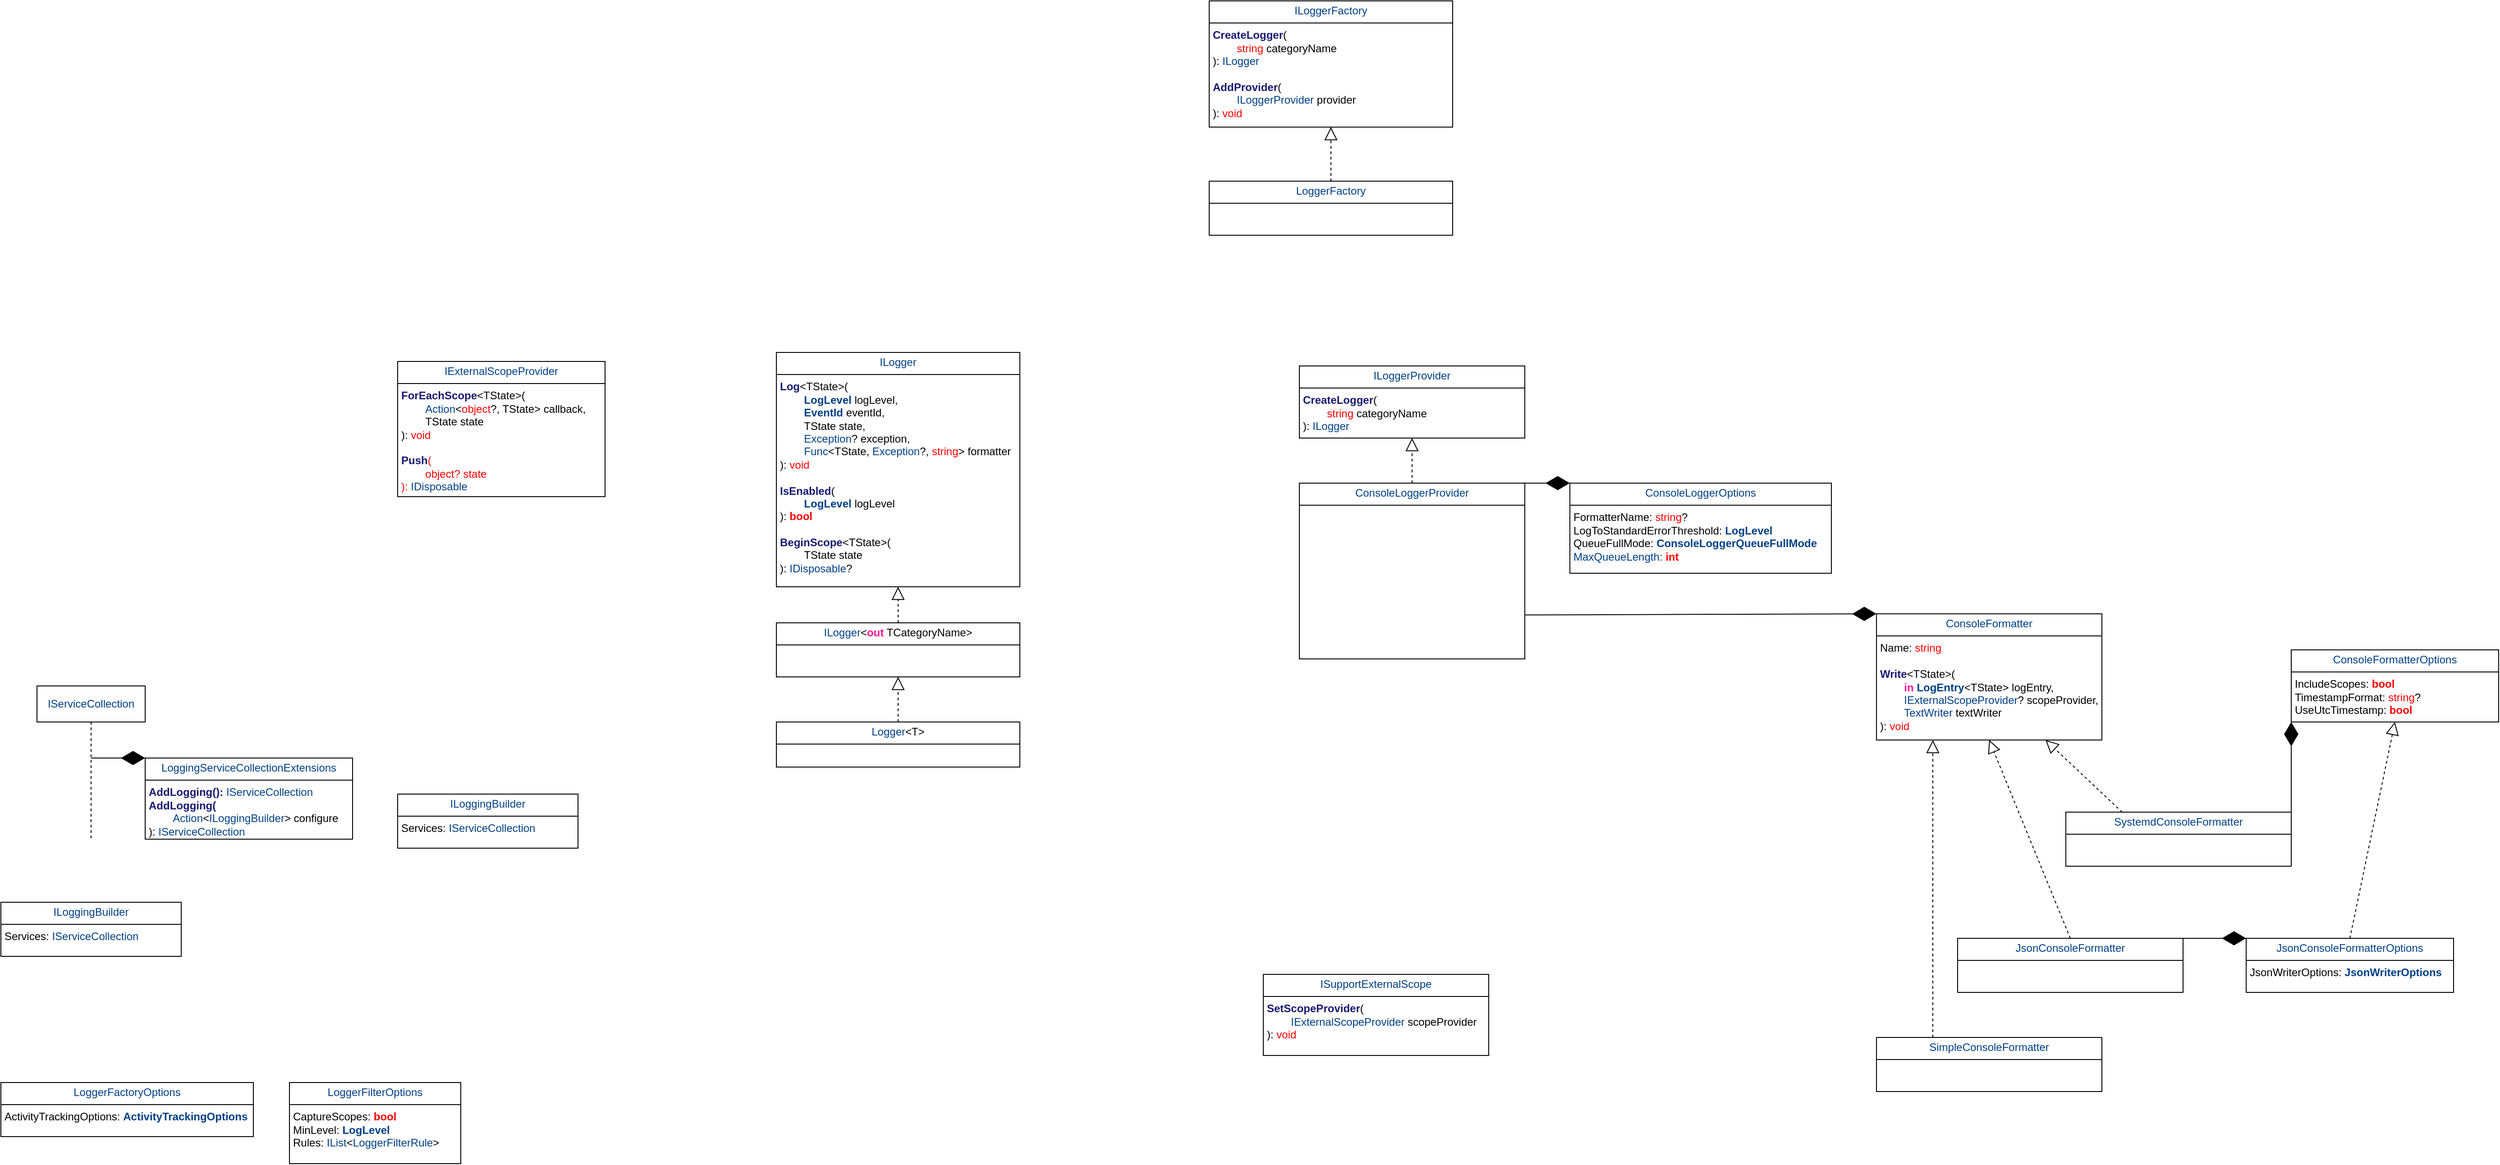 <mxfile version="27.2.0">
  <diagram name="Страница — 1" id="33xmRE-X0UVL10QGifFJ">
    <mxGraphModel dx="2081" dy="2037" grid="1" gridSize="10" guides="1" tooltips="1" connect="1" arrows="1" fold="1" page="1" pageScale="1" pageWidth="827" pageHeight="1169" math="0" shadow="0">
      <root>
        <mxCell id="0" />
        <mxCell id="1" parent="0" />
        <mxCell id="Akb1tQufb2Qy6zk33pO_-1" value="&lt;p style=&quot;margin:0px;margin-top:4px;text-align:center;&quot;&gt;&lt;span style=&quot;color: rgb(0, 64, 133);&quot;&gt;IExternalScopeProvider&lt;/span&gt;&lt;/p&gt;&lt;hr size=&quot;1&quot; style=&quot;border-style:solid;&quot;&gt;&lt;p style=&quot;margin:0px;margin-left:4px;&quot;&gt;&lt;span style=&quot;color: rgb(25, 25, 112); font-weight: bold;&quot;&gt;ForEachScope&lt;/span&gt;&amp;lt;TState&amp;gt;(&lt;/p&gt;&lt;p style=&quot;margin:0px;margin-left:4px;&quot;&gt;&lt;span style=&quot;color: rgb(0, 64, 133);&quot;&gt;&lt;span style=&quot;white-space: pre;&quot;&gt;&#x9;&lt;/span&gt;Action&lt;/span&gt;&amp;lt;&lt;span style=&quot;color: rgb(255, 0, 0);&quot;&gt;object&lt;/span&gt;?, TState&amp;gt; callback,&amp;nbsp;&lt;/p&gt;&lt;p style=&quot;margin:0px;margin-left:4px;&quot;&gt;&lt;span style=&quot;white-space: pre;&quot;&gt;&#x9;&lt;/span&gt;TState state&lt;/p&gt;&lt;p style=&quot;margin:0px;margin-left:4px;&quot;&gt;):&amp;nbsp;&lt;span style=&quot;color: rgb(255, 0, 0); background-color: transparent;&quot;&gt;void&lt;/span&gt;&lt;/p&gt;&lt;p style=&quot;margin:0px;margin-left:4px;&quot;&gt;&lt;span style=&quot;color: rgb(255, 0, 0); background-color: transparent;&quot;&gt;&lt;br&gt;&lt;/span&gt;&lt;/p&gt;&lt;p style=&quot;margin:0px;margin-left:4px;&quot;&gt;&lt;span style=&quot;color: rgb(255, 0, 0); background-color: transparent;&quot;&gt;&lt;span style=&quot;color: rgb(25, 25, 112); font-weight: bold;&quot;&gt;Push&lt;/span&gt;(&lt;/span&gt;&lt;/p&gt;&lt;p style=&quot;margin:0px;margin-left:4px;&quot;&gt;&lt;span style=&quot;color: rgb(255, 0, 0); background-color: transparent;&quot;&gt;&lt;span style=&quot;white-space: pre;&quot;&gt;&#x9;&lt;/span&gt;object? state&lt;/span&gt;&lt;/p&gt;&lt;p style=&quot;margin:0px;margin-left:4px;&quot;&gt;&lt;span style=&quot;color: rgb(255, 0, 0); background-color: transparent;&quot;&gt;):&amp;nbsp;&lt;/span&gt;&lt;span style=&quot;color: rgb(0, 64, 133); background-color: transparent;&quot;&gt;IDisposable&lt;/span&gt;&lt;/p&gt;" style="verticalAlign=top;align=left;overflow=fill;html=1;whiteSpace=wrap;" vertex="1" parent="1">
          <mxGeometry x="40" y="40" width="230" height="150" as="geometry" />
        </mxCell>
        <mxCell id="Akb1tQufb2Qy6zk33pO_-2" value="&lt;p style=&quot;margin:0px;margin-top:4px;text-align:center;&quot;&gt;&lt;span style=&quot;color: rgb(0, 64, 133); background-color: transparent; text-align: left;&quot;&gt;ILogger&lt;/span&gt;&lt;/p&gt;&lt;hr size=&quot;1&quot; style=&quot;border-style:solid;&quot;&gt;&lt;p style=&quot;margin:0px;margin-left:4px;&quot;&gt;&lt;span style=&quot;color: rgb(25, 25, 112); font-weight: bold;&quot;&gt;Log&lt;/span&gt;&amp;lt;TState&amp;gt;(&lt;/p&gt;&lt;p style=&quot;margin:0px;margin-left:4px;&quot;&gt;&lt;span style=&quot;color: rgb(0, 64, 133); font-weight: bold;&quot;&gt;&lt;span style=&quot;white-space: pre;&quot;&gt;&#x9;&lt;/span&gt;LogLevel&lt;/span&gt; logLevel,&amp;nbsp;&lt;/p&gt;&lt;p style=&quot;margin:0px;margin-left:4px;&quot;&gt;&lt;span style=&quot;color: rgb(0, 64, 133); font-weight: bold;&quot;&gt;&lt;span style=&quot;white-space: pre;&quot;&gt;&#x9;&lt;/span&gt;EventId&lt;/span&gt; eventId,&amp;nbsp;&lt;/p&gt;&lt;p style=&quot;margin:0px;margin-left:4px;&quot;&gt;&lt;span style=&quot;white-space: pre;&quot;&gt;&#x9;&lt;/span&gt;TState state,&amp;nbsp;&lt;/p&gt;&lt;p style=&quot;margin:0px;margin-left:4px;&quot;&gt;&lt;span style=&quot;color: rgb(0, 64, 133);&quot;&gt;&lt;span style=&quot;white-space: pre;&quot;&gt;&#x9;&lt;/span&gt;Exception&lt;/span&gt;? exception,&amp;nbsp;&lt;/p&gt;&lt;p style=&quot;margin:0px;margin-left:4px;&quot;&gt;&lt;span style=&quot;color: rgb(0, 64, 133);&quot;&gt;&lt;span style=&quot;white-space: pre;&quot;&gt;&#x9;&lt;/span&gt;Func&lt;/span&gt;&amp;lt;TState, &lt;span style=&quot;color: rgb(0, 64, 133);&quot;&gt;Exception&lt;/span&gt;?, &lt;span style=&quot;color: rgb(255, 0, 0);&quot;&gt;string&lt;/span&gt;&amp;gt; formatter&lt;/p&gt;&lt;p style=&quot;margin:0px;margin-left:4px;&quot;&gt;):&amp;nbsp;&lt;span style=&quot;color: rgb(255, 0, 0); background-color: transparent;&quot;&gt;void&lt;/span&gt;&lt;/p&gt;&lt;p style=&quot;margin:0px;margin-left:4px;&quot;&gt;&lt;span style=&quot;color: rgb(255, 0, 0); background-color: transparent;&quot;&gt;&lt;br&gt;&lt;/span&gt;&lt;/p&gt;&lt;p style=&quot;margin:0px;margin-left:4px;&quot;&gt;&lt;span style=&quot;color: rgb(25, 25, 112); font-weight: bold;&quot;&gt;IsEnabled&lt;/span&gt;(&lt;/p&gt;&lt;p style=&quot;margin:0px;margin-left:4px;&quot;&gt;&lt;span style=&quot;color: rgb(0, 64, 133); font-weight: bold;&quot;&gt;&lt;span style=&quot;white-space: pre;&quot;&gt;&#x9;&lt;/span&gt;LogLevel&lt;/span&gt; logLevel&lt;/p&gt;&lt;p style=&quot;margin:0px;margin-left:4px;&quot;&gt;):&amp;nbsp;&lt;span style=&quot;color: rgb(255, 0, 0); background-color: transparent;&quot;&gt;&lt;/span&gt;&lt;span style=&quot;color: rgb(255, 0, 0); font-weight: bold; background-color: transparent;&quot;&gt;bool&lt;/span&gt;&lt;/p&gt;&lt;p style=&quot;margin:0px;margin-left:4px;&quot;&gt;&lt;span style=&quot;color: rgb(255, 0, 0); font-weight: bold; background-color: transparent;&quot;&gt;&lt;br&gt;&lt;/span&gt;&lt;/p&gt;&lt;p style=&quot;margin:0px;margin-left:4px;&quot;&gt;&lt;span style=&quot;color: rgb(25, 25, 112); font-weight: bold;&quot;&gt;BeginScope&lt;/span&gt;&amp;lt;TState&amp;gt;(&lt;/p&gt;&lt;p style=&quot;margin:0px;margin-left:4px;&quot;&gt;&lt;span style=&quot;white-space: pre;&quot;&gt;&#x9;&lt;/span&gt;TState state&lt;/p&gt;&lt;p style=&quot;margin:0px;margin-left:4px;&quot;&gt;):&amp;nbsp;&lt;span style=&quot;color: rgb(255, 0, 0); font-weight: bold; background-color: transparent;&quot;&gt;&lt;/span&gt;&lt;span style=&quot;background-color: transparent; color: rgb(0, 64, 133);&quot;&gt;IDisposable&lt;/span&gt;&lt;span style=&quot;background-color: transparent; color: light-dark(rgb(0, 0, 0), rgb(255, 255, 255));&quot;&gt;?&lt;/span&gt;&lt;/p&gt;" style="verticalAlign=top;align=left;overflow=fill;html=1;whiteSpace=wrap;" vertex="1" parent="1">
          <mxGeometry x="460" y="30" width="270" height="260" as="geometry" />
        </mxCell>
        <mxCell id="Akb1tQufb2Qy6zk33pO_-3" value="&lt;p style=&quot;margin:0px;margin-top:4px;text-align:center;&quot;&gt;&lt;span style=&quot;background-color: transparent; text-align: left; color: rgb(0, 64, 133);&quot;&gt;ILogger&lt;/span&gt;&lt;span style=&quot;background-color: transparent; color: light-dark(rgb(0, 0, 0), rgb(255, 255, 255)); text-align: left;&quot;&gt;&amp;lt;&lt;/span&gt;&lt;span style=&quot;background-color: transparent; text-align: left; color: rgb(255, 20, 147); font-weight: bold;&quot;&gt;out&lt;/span&gt;&lt;span style=&quot;background-color: transparent; color: light-dark(rgb(0, 0, 0), rgb(255, 255, 255)); text-align: left;&quot;&gt; TCategoryName&amp;gt;&lt;/span&gt;&lt;/p&gt;&lt;hr size=&quot;1&quot; style=&quot;border-style:solid;&quot;&gt;&lt;p style=&quot;margin:0px;margin-left:4px;&quot;&gt;&lt;br&gt;&lt;/p&gt;" style="verticalAlign=top;align=left;overflow=fill;html=1;whiteSpace=wrap;" vertex="1" parent="1">
          <mxGeometry x="460" y="330" width="270" height="60" as="geometry" />
        </mxCell>
        <mxCell id="Akb1tQufb2Qy6zk33pO_-5" value="&lt;p style=&quot;margin:0px;margin-top:4px;text-align:center;&quot;&gt;&lt;span style=&quot;color: rgb(0, 64, 133); background-color: transparent; text-align: left;&quot;&gt;ILoggerFactory&lt;/span&gt;&lt;/p&gt;&lt;hr size=&quot;1&quot; style=&quot;border-style:solid;&quot;&gt;&lt;p style=&quot;margin:0px;margin-left:4px;&quot;&gt;&lt;span style=&quot;color: rgb(25, 25, 112); font-weight: bold;&quot;&gt;CreateLogger&lt;/span&gt;(&lt;/p&gt;&lt;p style=&quot;margin:0px;margin-left:4px;&quot;&gt;&lt;span style=&quot;color: rgb(255, 0, 0);&quot;&gt;&lt;span style=&quot;white-space: pre;&quot;&gt;&#x9;&lt;/span&gt;string&lt;/span&gt; categoryName&lt;/p&gt;&lt;p style=&quot;margin:0px;margin-left:4px;&quot;&gt;):&amp;nbsp;&lt;span style=&quot;color: rgb(0, 64, 133); background-color: transparent;&quot;&gt;ILogger&lt;/span&gt;&lt;/p&gt;&lt;p style=&quot;margin:0px;margin-left:4px;&quot;&gt;&lt;span style=&quot;color: rgb(0, 64, 133); background-color: transparent;&quot;&gt;&lt;br&gt;&lt;/span&gt;&lt;/p&gt;&lt;p style=&quot;margin:0px;margin-left:4px;&quot;&gt;&lt;span style=&quot;color: rgb(25, 25, 112); font-weight: bold;&quot;&gt;AddProvider&lt;/span&gt;(&lt;/p&gt;&lt;p style=&quot;margin:0px;margin-left:4px;&quot;&gt;&lt;span style=&quot;color: rgb(0, 64, 133);&quot;&gt;&lt;span style=&quot;white-space: pre;&quot;&gt;&#x9;&lt;/span&gt;ILoggerProvider&lt;/span&gt; provider&lt;/p&gt;&lt;p style=&quot;margin:0px;margin-left:4px;&quot;&gt;):&amp;nbsp;&lt;span style=&quot;color: rgb(0, 64, 133); background-color: transparent;&quot;&gt;&lt;/span&gt;&lt;span style=&quot;color: rgb(255, 0, 0); background-color: transparent;&quot;&gt;void&lt;/span&gt;&lt;/p&gt;" style="verticalAlign=top;align=left;overflow=fill;html=1;whiteSpace=wrap;" vertex="1" parent="1">
          <mxGeometry x="940" y="-360" width="270" height="140" as="geometry" />
        </mxCell>
        <mxCell id="Akb1tQufb2Qy6zk33pO_-6" value="&lt;p style=&quot;margin:0px;margin-top:4px;text-align:center;&quot;&gt;&lt;span style=&quot;color: rgb(0, 64, 133); background-color: transparent; text-align: left;&quot;&gt;ILoggerProvider&lt;/span&gt;&lt;/p&gt;&lt;hr size=&quot;1&quot; style=&quot;border-style:solid;&quot;&gt;&lt;p style=&quot;margin:0px;margin-left:4px;&quot;&gt;&lt;span style=&quot;color: rgb(25, 25, 112); font-weight: bold;&quot;&gt;CreateLogger&lt;/span&gt;(&lt;/p&gt;&lt;p style=&quot;margin:0px;margin-left:4px;&quot;&gt;&lt;span style=&quot;color: rgb(255, 0, 0);&quot;&gt;&lt;span style=&quot;white-space: pre;&quot;&gt;&#x9;&lt;/span&gt;string&lt;/span&gt; categoryName&lt;/p&gt;&lt;p style=&quot;margin:0px;margin-left:4px;&quot;&gt;):&amp;nbsp;&lt;span style=&quot;color: rgb(0, 64, 133); background-color: transparent;&quot;&gt;ILogger&lt;/span&gt;&lt;/p&gt;" style="verticalAlign=top;align=left;overflow=fill;html=1;whiteSpace=wrap;" vertex="1" parent="1">
          <mxGeometry x="1040" y="45" width="250" height="80" as="geometry" />
        </mxCell>
        <mxCell id="Akb1tQufb2Qy6zk33pO_-7" value="&lt;p style=&quot;margin:0px;margin-top:4px;text-align:center;&quot;&gt;&lt;span style=&quot;color: rgb(0, 64, 133); background-color: transparent; text-align: left;&quot;&gt;ILoggingBuilder&lt;/span&gt;&lt;/p&gt;&lt;hr size=&quot;1&quot; style=&quot;border-style:solid;&quot;&gt;&lt;p style=&quot;margin:0px;margin-left:4px;&quot;&gt;Services:&amp;nbsp;&lt;span style=&quot;color: rgb(0, 64, 133); background-color: transparent;&quot;&gt;IServiceCollection&lt;/span&gt;&lt;/p&gt;" style="verticalAlign=top;align=left;overflow=fill;html=1;whiteSpace=wrap;" vertex="1" parent="1">
          <mxGeometry x="40" y="520" width="200" height="60" as="geometry" />
        </mxCell>
        <mxCell id="Akb1tQufb2Qy6zk33pO_-8" value="&lt;p style=&quot;margin:0px;margin-top:4px;text-align:center;&quot;&gt;&lt;span style=&quot;color: rgb(0, 64, 133); background-color: transparent; text-align: left;&quot;&gt;ISupportExternalScope&lt;/span&gt;&lt;/p&gt;&lt;hr size=&quot;1&quot; style=&quot;border-style:solid;&quot;&gt;&lt;p style=&quot;margin:0px;margin-left:4px;&quot;&gt;&lt;span style=&quot;color: rgb(25, 25, 112); font-weight: bold;&quot;&gt;SetScopeProvider&lt;/span&gt;(&lt;/p&gt;&lt;p style=&quot;margin:0px;margin-left:4px;&quot;&gt;&lt;span style=&quot;color: rgb(0, 64, 133);&quot;&gt;&lt;span style=&quot;white-space: pre;&quot;&gt;&#x9;&lt;/span&gt;IExternalScopeProvider&lt;/span&gt; scopeProvider&lt;/p&gt;&lt;p style=&quot;margin:0px;margin-left:4px;&quot;&gt;):&amp;nbsp;&lt;span style=&quot;color: rgb(255, 0, 0); background-color: transparent;&quot;&gt;void&lt;/span&gt;&lt;/p&gt;" style="verticalAlign=top;align=left;overflow=fill;html=1;whiteSpace=wrap;" vertex="1" parent="1">
          <mxGeometry x="1000" y="720" width="250" height="90" as="geometry" />
        </mxCell>
        <mxCell id="Akb1tQufb2Qy6zk33pO_-9" value="&lt;span style=&quot;color: rgb(0, 64, 133);&quot;&gt;IServiceCollection&lt;/span&gt;" style="shape=umlLifeline;perimeter=lifelinePerimeter;whiteSpace=wrap;html=1;container=1;dropTarget=0;collapsible=0;recursiveResize=0;outlineConnect=0;portConstraint=eastwest;newEdgeStyle={&quot;curved&quot;:0,&quot;rounded&quot;:0};" vertex="1" parent="1">
          <mxGeometry x="-360" y="400" width="120" height="170" as="geometry" />
        </mxCell>
        <mxCell id="Akb1tQufb2Qy6zk33pO_-10" value="&lt;p style=&quot;margin:0px;margin-top:4px;text-align:center;&quot;&gt;&lt;span style=&quot;color: rgb(0, 64, 133); background-color: transparent; text-align: left;&quot;&gt;LoggingServiceCollectionExtensions&lt;/span&gt;&lt;/p&gt;&lt;hr size=&quot;1&quot; style=&quot;border-style:solid;&quot;&gt;&lt;p style=&quot;margin:0px;margin-left:4px;&quot;&gt;&lt;span style=&quot;color: rgb(25, 25, 112); font-weight: bold;&quot;&gt;AddLogging():&amp;nbsp;&lt;/span&gt;&lt;span style=&quot;color: rgb(0, 64, 133); background-color: transparent;&quot;&gt;IServiceCollection&lt;/span&gt;&lt;/p&gt;&lt;p style=&quot;margin:0px;margin-left:4px;&quot;&gt;&lt;span style=&quot;color: rgb(0, 64, 133); background-color: transparent;&quot;&gt;&lt;span style=&quot;color: rgb(25, 25, 112); font-weight: bold;&quot;&gt;AddLogging(&lt;/span&gt;&lt;/span&gt;&lt;/p&gt;&lt;p style=&quot;margin:0px;margin-left:4px;&quot;&gt;&lt;span style=&quot;background-color: transparent; color: rgb(0, 64, 133);&quot;&gt;&lt;span style=&quot;white-space: pre;&quot;&gt;&#x9;&lt;/span&gt;Action&lt;/span&gt;&lt;span style=&quot;background-color: transparent; color: light-dark(rgb(0, 0, 0), rgb(255, 255, 255));&quot;&gt;&amp;lt;&lt;/span&gt;&lt;span style=&quot;background-color: transparent; color: rgb(0, 64, 133);&quot;&gt;ILoggingBuilder&lt;/span&gt;&lt;span style=&quot;background-color: transparent; color: light-dark(rgb(0, 0, 0), rgb(255, 255, 255));&quot;&gt;&amp;gt; &lt;/span&gt;&lt;span style=&quot;background-color: transparent; color: light-dark(rgb(0, 0, 0), rgb(255, 255, 255));&quot;&gt;configure&lt;/span&gt;&lt;/p&gt;&lt;p style=&quot;margin:0px;margin-left:4px;&quot;&gt;&lt;span style=&quot;background-color: transparent; color: light-dark(rgb(0, 0, 0), rgb(255, 255, 255));&quot;&gt;):&amp;nbsp;&lt;/span&gt;&lt;span style=&quot;color: rgb(0, 64, 133); background-color: transparent;&quot;&gt;IServiceCollection&lt;/span&gt;&lt;/p&gt;" style="verticalAlign=top;align=left;overflow=fill;html=1;whiteSpace=wrap;" vertex="1" parent="1">
          <mxGeometry x="-240" y="480" width="230" height="90" as="geometry" />
        </mxCell>
        <mxCell id="Akb1tQufb2Qy6zk33pO_-11" value="" style="endArrow=diamondThin;endFill=1;endSize=24;html=1;rounded=0;entryX=0;entryY=0;entryDx=0;entryDy=0;" edge="1" parent="1" source="Akb1tQufb2Qy6zk33pO_-9" target="Akb1tQufb2Qy6zk33pO_-10">
          <mxGeometry width="160" relative="1" as="geometry">
            <mxPoint x="-230" y="690" as="sourcePoint" />
            <mxPoint x="-70" y="690" as="targetPoint" />
          </mxGeometry>
        </mxCell>
        <mxCell id="Akb1tQufb2Qy6zk33pO_-12" value="&lt;p style=&quot;margin:0px;margin-top:4px;text-align:center;&quot;&gt;&lt;span style=&quot;color: rgb(0, 64, 133);&quot;&gt;LoggerFactory&lt;/span&gt;&lt;/p&gt;&lt;hr size=&quot;1&quot; style=&quot;border-style:solid;&quot;&gt;&lt;p style=&quot;margin:0px;margin-left:4px;&quot;&gt;&lt;br&gt;&lt;/p&gt;" style="verticalAlign=top;align=left;overflow=fill;html=1;whiteSpace=wrap;" vertex="1" parent="1">
          <mxGeometry x="940" y="-160" width="270" height="60" as="geometry" />
        </mxCell>
        <mxCell id="Akb1tQufb2Qy6zk33pO_-13" value="" style="endArrow=block;dashed=1;endFill=0;endSize=12;html=1;rounded=0;entryX=0.5;entryY=1;entryDx=0;entryDy=0;exitX=0.5;exitY=0;exitDx=0;exitDy=0;" edge="1" parent="1" source="Akb1tQufb2Qy6zk33pO_-12" target="Akb1tQufb2Qy6zk33pO_-5">
          <mxGeometry width="160" relative="1" as="geometry">
            <mxPoint x="890" y="60" as="sourcePoint" />
            <mxPoint x="1050" y="60" as="targetPoint" />
          </mxGeometry>
        </mxCell>
        <mxCell id="Akb1tQufb2Qy6zk33pO_-14" value="&lt;p style=&quot;margin:0px;margin-top:4px;text-align:center;&quot;&gt;&lt;span style=&quot;background-color: transparent; text-align: left; color: rgb(0, 64, 133);&quot;&gt;Logger&lt;/span&gt;&lt;span style=&quot;background-color: transparent; color: light-dark(rgb(0, 0, 0), rgb(255, 255, 255)); text-align: left;&quot;&gt;&amp;lt;T&amp;gt;&lt;/span&gt;&lt;/p&gt;&lt;hr size=&quot;1&quot; style=&quot;border-style:solid;&quot;&gt;&lt;p style=&quot;margin:0px;margin-left:4px;&quot;&gt;&lt;br&gt;&lt;/p&gt;" style="verticalAlign=top;align=left;overflow=fill;html=1;whiteSpace=wrap;" vertex="1" parent="1">
          <mxGeometry x="460" y="440" width="270" height="50" as="geometry" />
        </mxCell>
        <mxCell id="Akb1tQufb2Qy6zk33pO_-16" value="" style="endArrow=block;dashed=1;endFill=0;endSize=12;html=1;rounded=0;entryX=0.5;entryY=1;entryDx=0;entryDy=0;exitX=0.5;exitY=0;exitDx=0;exitDy=0;" edge="1" parent="1" source="Akb1tQufb2Qy6zk33pO_-14" target="Akb1tQufb2Qy6zk33pO_-3">
          <mxGeometry width="160" relative="1" as="geometry">
            <mxPoint x="570" y="630" as="sourcePoint" />
            <mxPoint x="730" y="630" as="targetPoint" />
          </mxGeometry>
        </mxCell>
        <mxCell id="Akb1tQufb2Qy6zk33pO_-17" value="" style="endArrow=block;dashed=1;endFill=0;endSize=12;html=1;rounded=0;entryX=0.5;entryY=1;entryDx=0;entryDy=0;exitX=0.5;exitY=0;exitDx=0;exitDy=0;" edge="1" parent="1" source="Akb1tQufb2Qy6zk33pO_-3" target="Akb1tQufb2Qy6zk33pO_-2">
          <mxGeometry width="160" relative="1" as="geometry">
            <mxPoint x="560" y="690" as="sourcePoint" />
            <mxPoint x="560" y="640" as="targetPoint" />
          </mxGeometry>
        </mxCell>
        <mxCell id="Akb1tQufb2Qy6zk33pO_-18" value="&lt;p style=&quot;margin:0px;margin-top:4px;text-align:center;&quot;&gt;&lt;span style=&quot;color: rgb(0, 64, 133);&quot;&gt;LoggerFilterOptions&lt;/span&gt;&lt;/p&gt;&lt;hr size=&quot;1&quot; style=&quot;border-style:solid;&quot;&gt;&lt;p style=&quot;margin:0px;margin-left:4px;&quot;&gt;CaptureScopes:&amp;nbsp;&lt;span style=&quot;color: rgb(255, 0, 0); font-weight: bold; background-color: transparent;&quot;&gt;bool&lt;/span&gt;&lt;/p&gt;&lt;p style=&quot;margin:0px;margin-left:4px;&quot;&gt;MinLevel:&amp;nbsp;&lt;span style=&quot;color: rgb(255, 0, 0); font-weight: bold; background-color: transparent;&quot;&gt;&lt;/span&gt;&lt;span style=&quot;color: rgb(0, 64, 133); font-weight: bold; background-color: transparent;&quot;&gt;LogLevel&lt;/span&gt;&lt;/p&gt;&lt;p style=&quot;margin:0px;margin-left:4px;&quot;&gt;Rules:&amp;nbsp;&lt;span style=&quot;color: rgb(0, 64, 133); font-weight: bold; background-color: transparent;&quot;&gt;&lt;/span&gt;&lt;span style=&quot;background-color: transparent; color: rgb(0, 64, 133);&quot;&gt;IList&lt;/span&gt;&lt;span style=&quot;background-color: transparent; color: light-dark(rgb(0, 0, 0), rgb(255, 255, 255));&quot;&gt;&amp;lt;&lt;/span&gt;&lt;span style=&quot;background-color: transparent; color: rgb(0, 64, 133);&quot;&gt;LoggerFilterRule&lt;/span&gt;&lt;span style=&quot;background-color: transparent; color: light-dark(rgb(0, 0, 0), rgb(255, 255, 255));&quot;&gt;&amp;gt;&lt;/span&gt;&lt;/p&gt;" style="verticalAlign=top;align=left;overflow=fill;html=1;whiteSpace=wrap;" vertex="1" parent="1">
          <mxGeometry x="-80" y="840" width="190" height="90" as="geometry" />
        </mxCell>
        <mxCell id="Akb1tQufb2Qy6zk33pO_-19" value="&lt;p style=&quot;margin:0px;margin-top:4px;text-align:center;&quot;&gt;&lt;span style=&quot;color: rgb(0, 64, 133); background-color: transparent; text-align: left;&quot;&gt;ILoggingBuilder&lt;/span&gt;&lt;/p&gt;&lt;hr size=&quot;1&quot; style=&quot;border-style:solid;&quot;&gt;&lt;p style=&quot;margin:0px;margin-left:4px;&quot;&gt;Services:&amp;nbsp;&lt;span style=&quot;color: rgb(0, 64, 133); background-color: transparent;&quot;&gt;IServiceCollection&lt;/span&gt;&lt;/p&gt;" style="verticalAlign=top;align=left;overflow=fill;html=1;whiteSpace=wrap;" vertex="1" parent="1">
          <mxGeometry x="-400" y="640" width="200" height="60" as="geometry" />
        </mxCell>
        <mxCell id="Akb1tQufb2Qy6zk33pO_-20" value="&lt;p style=&quot;margin:0px;margin-top:4px;text-align:center;&quot;&gt;&lt;span style=&quot;color: rgb(0, 64, 133); background-color: transparent; text-align: left;&quot;&gt;LoggerFactoryOptions&lt;/span&gt;&lt;/p&gt;&lt;hr size=&quot;1&quot; style=&quot;border-style:solid;&quot;&gt;&lt;p style=&quot;margin:0px;margin-left:4px;&quot;&gt;ActivityTrackingOptions:&amp;nbsp;&lt;span style=&quot;color: rgb(0, 64, 133); font-weight: bold; background-color: transparent;&quot;&gt;ActivityTrackingOptions&lt;/span&gt;&lt;/p&gt;" style="verticalAlign=top;align=left;overflow=fill;html=1;whiteSpace=wrap;" vertex="1" parent="1">
          <mxGeometry x="-400" y="840" width="280" height="60" as="geometry" />
        </mxCell>
        <mxCell id="Akb1tQufb2Qy6zk33pO_-21" value="&lt;p style=&quot;margin:0px;margin-top:4px;text-align:center;&quot;&gt;&lt;span style=&quot;color: rgb(0, 64, 133); background-color: transparent; text-align: left;&quot;&gt;ConsoleLoggerProvider&lt;/span&gt;&lt;/p&gt;&lt;hr size=&quot;1&quot; style=&quot;border-style:solid;&quot;&gt;&lt;p style=&quot;margin:0px;margin-left:4px;&quot;&gt;&lt;br&gt;&lt;/p&gt;" style="verticalAlign=top;align=left;overflow=fill;html=1;whiteSpace=wrap;" vertex="1" parent="1">
          <mxGeometry x="1040" y="175" width="250" height="195" as="geometry" />
        </mxCell>
        <mxCell id="Akb1tQufb2Qy6zk33pO_-22" value="" style="endArrow=block;dashed=1;endFill=0;endSize=12;html=1;rounded=0;entryX=0.5;entryY=1;entryDx=0;entryDy=0;exitX=0.5;exitY=0;exitDx=0;exitDy=0;" edge="1" parent="1" source="Akb1tQufb2Qy6zk33pO_-21" target="Akb1tQufb2Qy6zk33pO_-6">
          <mxGeometry width="160" relative="1" as="geometry">
            <mxPoint x="920" y="285" as="sourcePoint" />
            <mxPoint x="920" y="225" as="targetPoint" />
          </mxGeometry>
        </mxCell>
        <mxCell id="Akb1tQufb2Qy6zk33pO_-23" value="&lt;p style=&quot;margin:0px;margin-top:4px;text-align:center;&quot;&gt;&lt;span style=&quot;color: rgb(0, 64, 133); background-color: transparent; text-align: left;&quot;&gt;ConsoleLoggerOptions&lt;/span&gt;&lt;/p&gt;&lt;hr size=&quot;1&quot; style=&quot;border-style:solid;&quot;&gt;&lt;p style=&quot;margin:0px;margin-left:4px;&quot;&gt;FormatterName:&amp;nbsp;&lt;span style=&quot;background-color: transparent; color: rgb(255, 0, 0);&quot;&gt;string&lt;/span&gt;&lt;span style=&quot;background-color: transparent; color: light-dark(rgb(0, 0, 0), rgb(255, 255, 255));&quot;&gt;?&lt;/span&gt;&lt;/p&gt;&lt;p style=&quot;margin:0px;margin-left:4px;&quot;&gt;LogToStandardErrorThreshold:&amp;nbsp;&lt;span style=&quot;background-color: transparent; color: light-dark(rgb(0, 0, 0), rgb(255, 255, 255));&quot;&gt;&lt;/span&gt;&lt;span style=&quot;color: rgb(0, 64, 133); font-weight: bold; background-color: transparent;&quot;&gt;LogLevel&lt;/span&gt;&lt;/p&gt;&lt;p style=&quot;margin:0px;margin-left:4px;&quot;&gt;QueueFullMode:&amp;nbsp;&lt;span style=&quot;color: rgb(0, 64, 133); font-weight: bold; background-color: transparent;&quot;&gt;&lt;/span&gt;&lt;span style=&quot;color: rgb(0, 64, 133); font-weight: bold; background-color: transparent;&quot;&gt;ConsoleLoggerQueueFullMode&lt;/span&gt;&lt;/p&gt;&lt;p style=&quot;margin:0px;margin-left:4px;&quot;&gt;&lt;span style=&quot;color: rgb(0, 64, 133); font-weight: bold; background-color: transparent;&quot;&gt;&lt;span style=&quot;font-weight: normal;&quot;&gt;MaxQueueLength:&amp;nbsp;&lt;/span&gt;&lt;/span&gt;&lt;span style=&quot;color: rgb(255, 0, 0); font-weight: bold; background-color: transparent;&quot;&gt;int&lt;/span&gt;&lt;/p&gt;" style="verticalAlign=top;align=left;overflow=fill;html=1;whiteSpace=wrap;" vertex="1" parent="1">
          <mxGeometry x="1340" y="175" width="290" height="100" as="geometry" />
        </mxCell>
        <mxCell id="Akb1tQufb2Qy6zk33pO_-24" value="" style="endArrow=diamondThin;endFill=1;endSize=24;html=1;rounded=0;entryX=0;entryY=0;entryDx=0;entryDy=0;exitX=1;exitY=0;exitDx=0;exitDy=0;" edge="1" parent="1" source="Akb1tQufb2Qy6zk33pO_-21" target="Akb1tQufb2Qy6zk33pO_-23">
          <mxGeometry width="160" relative="1" as="geometry">
            <mxPoint x="1150" y="285" as="sourcePoint" />
            <mxPoint x="1310" y="285" as="targetPoint" />
          </mxGeometry>
        </mxCell>
        <mxCell id="Akb1tQufb2Qy6zk33pO_-25" value="&lt;p style=&quot;margin:0px;margin-top:4px;text-align:center;&quot;&gt;&lt;span style=&quot;color: rgb(0, 64, 133); background-color: transparent; text-align: left;&quot;&gt;ConsoleFormatter&lt;/span&gt;&lt;/p&gt;&lt;hr size=&quot;1&quot; style=&quot;border-style:solid;&quot;&gt;&lt;p style=&quot;margin:0px;margin-left:4px;&quot;&gt;Name:&amp;nbsp;&lt;span style=&quot;color: rgb(255, 0, 0); background-color: transparent;&quot;&gt;string&lt;/span&gt;&lt;/p&gt;&lt;p style=&quot;margin:0px;margin-left:4px;&quot;&gt;&lt;span style=&quot;color: rgb(255, 0, 0); background-color: transparent;&quot;&gt;&lt;br&gt;&lt;/span&gt;&lt;/p&gt;&lt;p style=&quot;margin:0px;margin-left:4px;&quot;&gt;&lt;span style=&quot;color: rgb(25, 25, 112); font-weight: bold;&quot;&gt;Write&lt;/span&gt;&amp;lt;TState&amp;gt;(&lt;/p&gt;&lt;p style=&quot;margin:0px;margin-left:4px;&quot;&gt;&lt;span style=&quot;white-space: pre;&quot;&gt;&#x9;&lt;/span&gt;&lt;span style=&quot;background-color: transparent; color: rgb(255, 20, 147); font-weight: bold;&quot;&gt;in&lt;/span&gt;&lt;span style=&quot;background-color: transparent; color: light-dark(rgb(0, 0, 0), rgb(255, 255, 255));&quot;&gt; &lt;/span&gt;&lt;span style=&quot;background-color: transparent; color: rgb(0, 64, 133); font-weight: bold;&quot;&gt;LogEntry&lt;/span&gt;&lt;span style=&quot;background-color: transparent; color: light-dark(rgb(0, 0, 0), rgb(255, 255, 255));&quot;&gt;&amp;lt;TState&amp;gt; logEntry, &lt;span style=&quot;white-space: pre;&quot;&gt;&#x9;&lt;/span&gt;&lt;/span&gt;&lt;span style=&quot;background-color: transparent; color: rgb(0, 64, 133);&quot;&gt;IExternalScopeProvider&lt;/span&gt;&lt;span style=&quot;background-color: transparent; color: light-dark(rgb(0, 0, 0), rgb(255, 255, 255));&quot;&gt;? scopeProvider, &lt;span style=&quot;white-space: pre;&quot;&gt;&#x9;&lt;/span&gt;&lt;/span&gt;&lt;span style=&quot;background-color: transparent; color: rgb(0, 64, 133);&quot;&gt;TextWriter&lt;/span&gt;&lt;span style=&quot;background-color: transparent; color: light-dark(rgb(0, 0, 0), rgb(255, 255, 255));&quot;&gt; textWriter&lt;/span&gt;&lt;/p&gt;&lt;p style=&quot;margin:0px;margin-left:4px;&quot;&gt;):&amp;nbsp;&lt;span style=&quot;color: rgb(255, 0, 0); background-color: transparent;&quot;&gt;&lt;/span&gt;&lt;span style=&quot;color: rgb(255, 0, 0); background-color: transparent;&quot;&gt;void&lt;/span&gt;&lt;/p&gt;" style="verticalAlign=top;align=left;overflow=fill;html=1;whiteSpace=wrap;" vertex="1" parent="1">
          <mxGeometry x="1680" y="320" width="250" height="140" as="geometry" />
        </mxCell>
        <mxCell id="Akb1tQufb2Qy6zk33pO_-26" value="&lt;p style=&quot;margin:0px;margin-top:4px;text-align:center;&quot;&gt;&lt;span style=&quot;color: rgb(0, 64, 133); background-color: transparent; text-align: left;&quot;&gt;JsonConsoleFormatter&lt;/span&gt;&lt;/p&gt;&lt;hr size=&quot;1&quot; style=&quot;border-style:solid;&quot;&gt;&lt;p style=&quot;margin:0px;margin-left:4px;&quot;&gt;&lt;br&gt;&lt;/p&gt;" style="verticalAlign=top;align=left;overflow=fill;html=1;whiteSpace=wrap;" vertex="1" parent="1">
          <mxGeometry x="1770" y="680" width="250" height="60" as="geometry" />
        </mxCell>
        <mxCell id="Akb1tQufb2Qy6zk33pO_-27" value="" style="endArrow=block;dashed=1;endFill=0;endSize=12;html=1;rounded=0;entryX=0.5;entryY=1;entryDx=0;entryDy=0;exitX=0.5;exitY=0;exitDx=0;exitDy=0;" edge="1" parent="1" source="Akb1tQufb2Qy6zk33pO_-26" target="Akb1tQufb2Qy6zk33pO_-25">
          <mxGeometry width="160" relative="1" as="geometry">
            <mxPoint x="1660" y="780" as="sourcePoint" />
            <mxPoint x="1660" y="730" as="targetPoint" />
          </mxGeometry>
        </mxCell>
        <mxCell id="Akb1tQufb2Qy6zk33pO_-28" value="&lt;p style=&quot;margin:0px;margin-top:4px;text-align:center;&quot;&gt;&lt;span style=&quot;color: rgb(0, 64, 133); background-color: transparent; text-align: left;&quot;&gt;ConsoleFormatterOptions&lt;/span&gt;&lt;/p&gt;&lt;hr size=&quot;1&quot; style=&quot;border-style:solid;&quot;&gt;&lt;p style=&quot;margin:0px;margin-left:4px;&quot;&gt;IncludeScopes:&amp;nbsp;&lt;span style=&quot;color: rgb(255, 0, 0); font-weight: bold; background-color: transparent;&quot;&gt;bool&lt;/span&gt;&lt;/p&gt;&lt;p style=&quot;margin:0px;margin-left:4px;&quot;&gt;TimestampFormat:&amp;nbsp;&lt;span style=&quot;background-color: transparent; color: rgb(255, 0, 0);&quot;&gt;string&lt;/span&gt;&lt;span style=&quot;background-color: transparent; color: light-dark(rgb(0, 0, 0), rgb(255, 255, 255));&quot;&gt;?&lt;/span&gt;&lt;/p&gt;&lt;p style=&quot;margin:0px;margin-left:4px;&quot;&gt;UseUtcTimestamp:&amp;nbsp;&lt;span style=&quot;background-color: transparent; color: light-dark(rgb(0, 0, 0), rgb(255, 255, 255));&quot;&gt;&lt;/span&gt;&lt;span style=&quot;color: rgb(255, 0, 0); font-weight: bold; background-color: transparent;&quot;&gt;bool&lt;/span&gt;&lt;/p&gt;" style="verticalAlign=top;align=left;overflow=fill;html=1;whiteSpace=wrap;" vertex="1" parent="1">
          <mxGeometry x="2140" y="360" width="230" height="80" as="geometry" />
        </mxCell>
        <mxCell id="Akb1tQufb2Qy6zk33pO_-29" value="&lt;p style=&quot;margin:0px;margin-top:4px;text-align:center;&quot;&gt;&lt;span style=&quot;color: rgb(0, 64, 133); background-color: transparent; text-align: left;&quot;&gt;JsonConsoleFormatterOptions&lt;/span&gt;&lt;/p&gt;&lt;hr size=&quot;1&quot; style=&quot;border-style:solid;&quot;&gt;&lt;p style=&quot;margin:0px;margin-left:4px;&quot;&gt;JsonWriterOptions:&amp;nbsp;&lt;span style=&quot;color: rgb(0, 64, 133); font-weight: bold; background-color: transparent;&quot;&gt;JsonWriterOptions&lt;/span&gt;&lt;/p&gt;" style="verticalAlign=top;align=left;overflow=fill;html=1;whiteSpace=wrap;" vertex="1" parent="1">
          <mxGeometry x="2090" y="680" width="230" height="60" as="geometry" />
        </mxCell>
        <mxCell id="Akb1tQufb2Qy6zk33pO_-30" value="" style="endArrow=block;dashed=1;endFill=0;endSize=12;html=1;rounded=0;entryX=0.5;entryY=1;entryDx=0;entryDy=0;exitX=0.5;exitY=0;exitDx=0;exitDy=0;" edge="1" parent="1" source="Akb1tQufb2Qy6zk33pO_-29" target="Akb1tQufb2Qy6zk33pO_-28">
          <mxGeometry width="160" relative="1" as="geometry">
            <mxPoint x="2030" y="814" as="sourcePoint" />
            <mxPoint x="2030" y="730" as="targetPoint" />
          </mxGeometry>
        </mxCell>
        <mxCell id="Akb1tQufb2Qy6zk33pO_-31" value="" style="endArrow=diamondThin;endFill=1;endSize=24;html=1;rounded=0;entryX=0;entryY=0;entryDx=0;entryDy=0;exitX=1;exitY=0;exitDx=0;exitDy=0;" edge="1" parent="1" source="Akb1tQufb2Qy6zk33pO_-26" target="Akb1tQufb2Qy6zk33pO_-29">
          <mxGeometry width="160" relative="1" as="geometry">
            <mxPoint x="1860" y="710" as="sourcePoint" />
            <mxPoint x="2020" y="710" as="targetPoint" />
          </mxGeometry>
        </mxCell>
        <mxCell id="Akb1tQufb2Qy6zk33pO_-32" value="&lt;p style=&quot;margin:0px;margin-top:4px;text-align:center;&quot;&gt;&lt;span style=&quot;color: rgb(0, 64, 133); background-color: transparent; text-align: left;&quot;&gt;SystemdConsoleFormatter&lt;/span&gt;&lt;/p&gt;&lt;hr size=&quot;1&quot; style=&quot;border-style:solid;&quot;&gt;&lt;p style=&quot;margin:0px;margin-left:4px;&quot;&gt;&lt;br&gt;&lt;/p&gt;" style="verticalAlign=top;align=left;overflow=fill;html=1;whiteSpace=wrap;" vertex="1" parent="1">
          <mxGeometry x="1890" y="540" width="250" height="60" as="geometry" />
        </mxCell>
        <mxCell id="Akb1tQufb2Qy6zk33pO_-33" value="" style="endArrow=block;dashed=1;endFill=0;endSize=12;html=1;rounded=0;entryX=0.75;entryY=1;entryDx=0;entryDy=0;exitX=0.25;exitY=0;exitDx=0;exitDy=0;" edge="1" parent="1" source="Akb1tQufb2Qy6zk33pO_-32" target="Akb1tQufb2Qy6zk33pO_-25">
          <mxGeometry width="160" relative="1" as="geometry">
            <mxPoint x="1740" y="900" as="sourcePoint" />
            <mxPoint x="1660" y="820" as="targetPoint" />
          </mxGeometry>
        </mxCell>
        <mxCell id="Akb1tQufb2Qy6zk33pO_-34" value="" style="endArrow=diamondThin;endFill=1;endSize=24;html=1;rounded=0;entryX=0;entryY=1;entryDx=0;entryDy=0;exitX=1;exitY=0;exitDx=0;exitDy=0;" edge="1" parent="1" source="Akb1tQufb2Qy6zk33pO_-32" target="Akb1tQufb2Qy6zk33pO_-28">
          <mxGeometry width="160" relative="1" as="geometry">
            <mxPoint x="2060" y="550" as="sourcePoint" />
            <mxPoint x="2040" y="820" as="targetPoint" />
          </mxGeometry>
        </mxCell>
        <mxCell id="Akb1tQufb2Qy6zk33pO_-35" value="&lt;p style=&quot;margin:0px;margin-top:4px;text-align:center;&quot;&gt;&lt;span style=&quot;color: rgb(0, 64, 133);&quot;&gt;SimpleConsoleFormatter&lt;/span&gt;&lt;/p&gt;&lt;hr size=&quot;1&quot; style=&quot;border-style:solid;&quot;&gt;&lt;p style=&quot;margin:0px;margin-left:4px;&quot;&gt;&lt;br&gt;&lt;/p&gt;" style="verticalAlign=top;align=left;overflow=fill;html=1;whiteSpace=wrap;" vertex="1" parent="1">
          <mxGeometry x="1680" y="790" width="250" height="60" as="geometry" />
        </mxCell>
        <mxCell id="Akb1tQufb2Qy6zk33pO_-36" value="" style="endArrow=block;dashed=1;endFill=0;endSize=12;html=1;rounded=0;entryX=0.25;entryY=1;entryDx=0;entryDy=0;exitX=0.25;exitY=0;exitDx=0;exitDy=0;" edge="1" parent="1" source="Akb1tQufb2Qy6zk33pO_-35" target="Akb1tQufb2Qy6zk33pO_-25">
          <mxGeometry width="160" relative="1" as="geometry">
            <mxPoint x="1710" y="890" as="sourcePoint" />
            <mxPoint x="1620" y="710" as="targetPoint" />
          </mxGeometry>
        </mxCell>
        <mxCell id="Akb1tQufb2Qy6zk33pO_-37" value="" style="endArrow=diamondThin;endFill=1;endSize=24;html=1;rounded=0;entryX=0;entryY=0;entryDx=0;entryDy=0;exitX=1;exitY=0.75;exitDx=0;exitDy=0;" edge="1" parent="1" source="Akb1tQufb2Qy6zk33pO_-21" target="Akb1tQufb2Qy6zk33pO_-25">
          <mxGeometry width="160" relative="1" as="geometry">
            <mxPoint x="1160" y="460" as="sourcePoint" />
            <mxPoint x="1220" y="460" as="targetPoint" />
          </mxGeometry>
        </mxCell>
      </root>
    </mxGraphModel>
  </diagram>
</mxfile>
